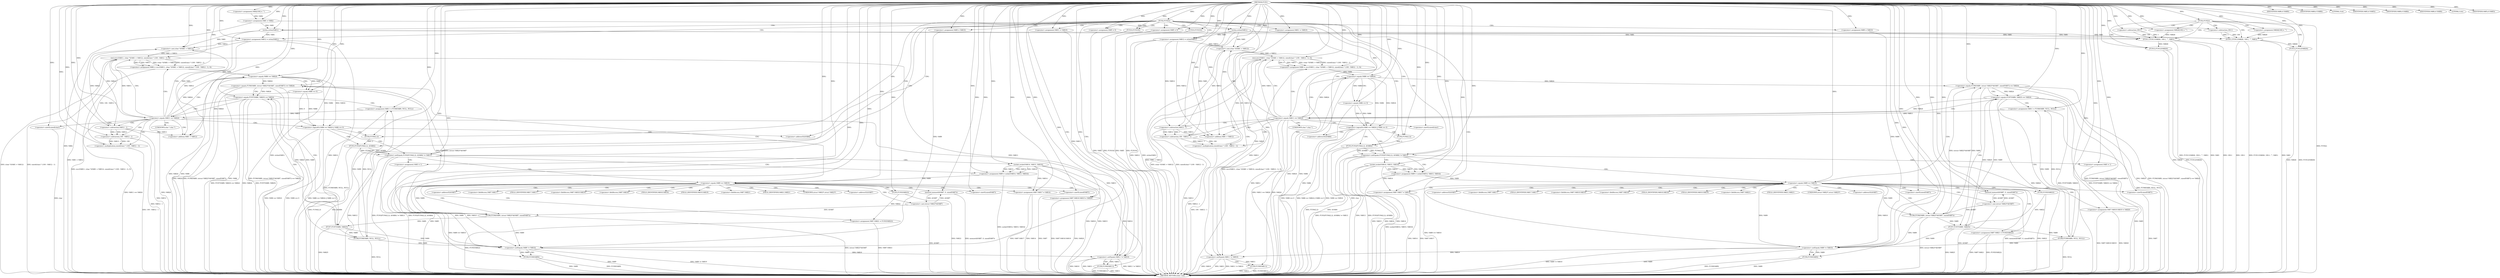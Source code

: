 digraph FUN1 {  
"1000100" [label = "(METHOD,FUN1)" ]
"1000468" [label = "(METHOD_RETURN,static void)" ]
"1000104" [label = "(<operator>.assignment,VAR2[100] = \"\")" ]
"1000107" [label = "(<operator>.assignment,VAR1 = VAR2)" ]
"1000111" [label = "(FUN2,FUN2())" ]
"1000116" [label = "(<operator>.assignment,VAR5 = 0)" ]
"1000123" [label = "(<operator>.assignment,VAR9 = VAR10)" ]
"1000127" [label = "(<operator>.assignment,VAR11 = VAR10)" ]
"1000131" [label = "(<operator>.assignment,VAR12 = strlen(VAR1))" ]
"1000133" [label = "(strlen,strlen(VAR1))" ]
"1000138" [label = "(<operator>.notEquals,FUN3(FUN4(2,2), &VAR4) != VAR13)" ]
"1000139" [label = "(FUN3,FUN3(FUN4(2,2), &VAR4))" ]
"1000140" [label = "(FUN4,FUN4(2,2))" ]
"1000148" [label = "(<operator>.assignment,VAR5 = 1)" ]
"1000151" [label = "(<operator>.assignment,VAR9 = socket(VAR14, VAR15, VAR16))" ]
"1000153" [label = "(socket,socket(VAR14, VAR15, VAR16))" ]
"1000158" [label = "(<operator>.equals,VAR9 == VAR10)" ]
"1000163" [label = "(memset,memset(&VAR7, 0, sizeof(VAR7)))" ]
"1000167" [label = "(<operator>.sizeOf,sizeof(VAR7))" ]
"1000169" [label = "(<operator>.assignment,VAR7.VAR17 = VAR14)" ]
"1000174" [label = "(<operator>.assignment,VAR7.VAR18.VAR19 = VAR20)" ]
"1000181" [label = "(<operator>.assignment,VAR7.VAR21 = FUN5(VAR22))" ]
"1000185" [label = "(FUN5,FUN5(VAR22))" ]
"1000188" [label = "(<operator>.equals,FUN6(VAR9, (struct VAR23*)&VAR7, sizeof(VAR7)) == VAR24)" ]
"1000189" [label = "(FUN6,FUN6(VAR9, (struct VAR23*)&VAR7, sizeof(VAR7)))" ]
"1000191" [label = "(<operator>.cast,(struct VAR23*)&VAR7)" ]
"1000195" [label = "(<operator>.sizeOf,sizeof(VAR7))" ]
"1000201" [label = "(<operator>.equals,FUN7(VAR9, VAR25) == VAR24)" ]
"1000202" [label = "(FUN7,FUN7(VAR9, VAR25))" ]
"1000208" [label = "(<operator>.assignment,VAR11 = FUN8(VAR9, NULL, NULL))" ]
"1000210" [label = "(FUN8,FUN8(VAR9, NULL, NULL))" ]
"1000215" [label = "(<operator>.equals,VAR11 == VAR24)" ]
"1000220" [label = "(<operator>.assignment,VAR6 = recv(VAR11, (char *)(VAR1 + VAR12), sizeof(char) * (100 - VAR12 - 1), 0))" ]
"1000222" [label = "(recv,recv(VAR11, (char *)(VAR1 + VAR12), sizeof(char) * (100 - VAR12 - 1), 0))" ]
"1000224" [label = "(<operator>.cast,(char *)(VAR1 + VAR12))" ]
"1000226" [label = "(<operator>.addition,VAR1 + VAR12)" ]
"1000229" [label = "(<operator>.multiplication,sizeof(char) * (100 - VAR12 - 1))" ]
"1000230" [label = "(<operator>.sizeOf,sizeof(char))" ]
"1000232" [label = "(<operator>.subtraction,100 - VAR12 - 1)" ]
"1000234" [label = "(<operator>.subtraction,VAR12 - 1)" ]
"1000239" [label = "(<operator>.logicalOr,VAR6 == VAR24 || VAR6 == 0)" ]
"1000240" [label = "(<operator>.equals,VAR6 == VAR24)" ]
"1000243" [label = "(<operator>.equals,VAR6 == 0)" ]
"1000249" [label = "(IDENTIFIER,VAR8,if (VAR8))" ]
"1000252" [label = "(IDENTIFIER,VAR8,if (VAR8))" ]
"1000254" [label = "(LITERAL,0,do)" ]
"1000256" [label = "(<operator>.notEquals,VAR9 != VAR10)" ]
"1000260" [label = "(FUN9,FUN9(VAR9))" ]
"1000263" [label = "(<operator>.notEquals,VAR11 != VAR10)" ]
"1000267" [label = "(FUN9,FUN9(VAR11))" ]
"1000270" [label = "(IDENTIFIER,VAR5,if (VAR5))" ]
"1000272" [label = "(FUN10,FUN10())" ]
"1000278" [label = "(<operator>.assignment,VAR5 = 0)" ]
"1000285" [label = "(<operator>.assignment,VAR9 = VAR10)" ]
"1000289" [label = "(<operator>.assignment,VAR11 = VAR10)" ]
"1000293" [label = "(<operator>.assignment,VAR12 = strlen(VAR1))" ]
"1000295" [label = "(strlen,strlen(VAR1))" ]
"1000300" [label = "(<operator>.notEquals,FUN3(FUN4(2,2), &VAR4) != VAR13)" ]
"1000301" [label = "(FUN3,FUN3(FUN4(2,2), &VAR4))" ]
"1000302" [label = "(FUN4,FUN4(2,2))" ]
"1000310" [label = "(<operator>.assignment,VAR5 = 1)" ]
"1000313" [label = "(<operator>.assignment,VAR9 = socket(VAR14, VAR15, VAR16))" ]
"1000315" [label = "(socket,socket(VAR14, VAR15, VAR16))" ]
"1000320" [label = "(<operator>.equals,VAR9 == VAR10)" ]
"1000325" [label = "(memset,memset(&VAR7, 0, sizeof(VAR7)))" ]
"1000329" [label = "(<operator>.sizeOf,sizeof(VAR7))" ]
"1000331" [label = "(<operator>.assignment,VAR7.VAR17 = VAR14)" ]
"1000336" [label = "(<operator>.assignment,VAR7.VAR18.VAR19 = VAR20)" ]
"1000343" [label = "(<operator>.assignment,VAR7.VAR21 = FUN5(VAR22))" ]
"1000347" [label = "(FUN5,FUN5(VAR22))" ]
"1000350" [label = "(<operator>.equals,FUN6(VAR9, (struct VAR23*)&VAR7, sizeof(VAR7)) == VAR24)" ]
"1000351" [label = "(FUN6,FUN6(VAR9, (struct VAR23*)&VAR7, sizeof(VAR7)))" ]
"1000353" [label = "(<operator>.cast,(struct VAR23*)&VAR7)" ]
"1000357" [label = "(<operator>.sizeOf,sizeof(VAR7))" ]
"1000363" [label = "(<operator>.equals,FUN7(VAR9, VAR25) == VAR24)" ]
"1000364" [label = "(FUN7,FUN7(VAR9, VAR25))" ]
"1000370" [label = "(<operator>.assignment,VAR11 = FUN8(VAR9, NULL, NULL))" ]
"1000372" [label = "(FUN8,FUN8(VAR9, NULL, NULL))" ]
"1000377" [label = "(<operator>.equals,VAR11 == VAR24)" ]
"1000382" [label = "(<operator>.assignment,VAR6 = recv(VAR11, (char *)(VAR1 + VAR12), sizeof(char) * (100 - VAR12 - 1), 0))" ]
"1000384" [label = "(recv,recv(VAR11, (char *)(VAR1 + VAR12), sizeof(char) * (100 - VAR12 - 1), 0))" ]
"1000386" [label = "(<operator>.cast,(char *)(VAR1 + VAR12))" ]
"1000388" [label = "(<operator>.addition,VAR1 + VAR12)" ]
"1000391" [label = "(<operator>.multiplication,sizeof(char) * (100 - VAR12 - 1))" ]
"1000392" [label = "(<operator>.sizeOf,sizeof(char))" ]
"1000394" [label = "(<operator>.subtraction,100 - VAR12 - 1)" ]
"1000396" [label = "(<operator>.subtraction,VAR12 - 1)" ]
"1000401" [label = "(<operator>.logicalOr,VAR6 == VAR24 || VAR6 == 0)" ]
"1000402" [label = "(<operator>.equals,VAR6 == VAR24)" ]
"1000405" [label = "(<operator>.equals,VAR6 == 0)" ]
"1000411" [label = "(IDENTIFIER,VAR8,if (VAR8))" ]
"1000414" [label = "(IDENTIFIER,VAR8,if (VAR8))" ]
"1000416" [label = "(LITERAL,0,do)" ]
"1000418" [label = "(<operator>.notEquals,VAR9 != VAR10)" ]
"1000422" [label = "(FUN9,FUN9(VAR9))" ]
"1000425" [label = "(<operator>.notEquals,VAR11 != VAR10)" ]
"1000429" [label = "(FUN9,FUN9(VAR11))" ]
"1000432" [label = "(IDENTIFIER,VAR5,if (VAR5))" ]
"1000434" [label = "(FUN10,FUN10())" ]
"1000436" [label = "(FUN2,FUN2())" ]
"1000440" [label = "(<operator>.assignment,VAR26[100] = \"\")" ]
"1000443" [label = "(FUN11,FUN11(VAR26, 100-1, \"\", VAR1))" ]
"1000445" [label = "(<operator>.subtraction,100-1)" ]
"1000450" [label = "(FUN12,FUN12(VAR26))" ]
"1000456" [label = "(<operator>.assignment,VAR26[100] = \"\")" ]
"1000459" [label = "(FUN11,FUN11(VAR26, 100-1, \"\", VAR1))" ]
"1000461" [label = "(<operator>.subtraction,100-1)" ]
"1000466" [label = "(FUN12,FUN12(VAR26))" ]
"1000143" [label = "(<operator>.addressOf,&VAR4)" ]
"1000164" [label = "(<operator>.addressOf,&VAR7)" ]
"1000170" [label = "(<operator>.fieldAccess,VAR7.VAR17)" ]
"1000172" [label = "(FIELD_IDENTIFIER,VAR17,VAR17)" ]
"1000175" [label = "(<operator>.fieldAccess,VAR7.VAR18.VAR19)" ]
"1000176" [label = "(<operator>.fieldAccess,VAR7.VAR18)" ]
"1000178" [label = "(FIELD_IDENTIFIER,VAR18,VAR18)" ]
"1000179" [label = "(FIELD_IDENTIFIER,VAR19,VAR19)" ]
"1000182" [label = "(<operator>.fieldAccess,VAR7.VAR21)" ]
"1000184" [label = "(FIELD_IDENTIFIER,VAR21,VAR21)" ]
"1000192" [label = "(UNKNOWN,struct VAR23*,struct VAR23*)" ]
"1000193" [label = "(<operator>.addressOf,&VAR7)" ]
"1000225" [label = "(UNKNOWN,char *,char *)" ]
"1000305" [label = "(<operator>.addressOf,&VAR4)" ]
"1000326" [label = "(<operator>.addressOf,&VAR7)" ]
"1000332" [label = "(<operator>.fieldAccess,VAR7.VAR17)" ]
"1000334" [label = "(FIELD_IDENTIFIER,VAR17,VAR17)" ]
"1000337" [label = "(<operator>.fieldAccess,VAR7.VAR18.VAR19)" ]
"1000338" [label = "(<operator>.fieldAccess,VAR7.VAR18)" ]
"1000340" [label = "(FIELD_IDENTIFIER,VAR18,VAR18)" ]
"1000341" [label = "(FIELD_IDENTIFIER,VAR19,VAR19)" ]
"1000344" [label = "(<operator>.fieldAccess,VAR7.VAR21)" ]
"1000346" [label = "(FIELD_IDENTIFIER,VAR21,VAR21)" ]
"1000354" [label = "(UNKNOWN,struct VAR23*,struct VAR23*)" ]
"1000355" [label = "(<operator>.addressOf,&VAR7)" ]
"1000387" [label = "(UNKNOWN,char *,char *)" ]
  "1000181" -> "1000468"  [ label = "DDG: VAR7.VAR21"] 
  "1000394" -> "1000468"  [ label = "DDG: VAR12 - 1"] 
  "1000188" -> "1000468"  [ label = "DDG: FUN6(VAR9, (struct VAR23*)&VAR7, sizeof(VAR7)) == VAR24"] 
  "1000116" -> "1000468"  [ label = "DDG: VAR5"] 
  "1000260" -> "1000468"  [ label = "DDG: FUN9(VAR9)"] 
  "1000185" -> "1000468"  [ label = "DDG: VAR22"] 
  "1000459" -> "1000468"  [ label = "DDG: 100-1"] 
  "1000396" -> "1000468"  [ label = "DDG: VAR12"] 
  "1000391" -> "1000468"  [ label = "DDG: 100 - VAR12 - 1"] 
  "1000377" -> "1000468"  [ label = "DDG: VAR11 == VAR24"] 
  "1000343" -> "1000468"  [ label = "DDG: VAR7.VAR21"] 
  "1000372" -> "1000468"  [ label = "DDG: NULL"] 
  "1000201" -> "1000468"  [ label = "DDG: FUN7(VAR9, VAR25) == VAR24"] 
  "1000436" -> "1000468"  [ label = "DDG: FUN2()"] 
  "1000401" -> "1000468"  [ label = "DDG: VAR6 == 0"] 
  "1000459" -> "1000468"  [ label = "DDG: FUN11(VAR26, 100-1, \"\", VAR1)"] 
  "1000313" -> "1000468"  [ label = "DDG: socket(VAR14, VAR15, VAR16)"] 
  "1000425" -> "1000468"  [ label = "DDG: VAR10"] 
  "1000350" -> "1000468"  [ label = "DDG: FUN6(VAR9, (struct VAR23*)&VAR7, sizeof(VAR7))"] 
  "1000181" -> "1000468"  [ label = "DDG: FUN5(VAR22)"] 
  "1000208" -> "1000468"  [ label = "DDG: FUN8(VAR9, NULL, NULL)"] 
  "1000443" -> "1000468"  [ label = "DDG: FUN11(VAR26, 100-1, \"\", VAR1)"] 
  "1000293" -> "1000468"  [ label = "DDG: VAR12"] 
  "1000239" -> "1000468"  [ label = "DDG: VAR6 == VAR24 || VAR6 == 0"] 
  "1000459" -> "1000468"  [ label = "DDG: VAR1"] 
  "1000234" -> "1000468"  [ label = "DDG: VAR12"] 
  "1000382" -> "1000468"  [ label = "DDG: recv(VAR11, (char *)(VAR1 + VAR12), sizeof(char) * (100 - VAR12 - 1), 0)"] 
  "1000315" -> "1000468"  [ label = "DDG: VAR16"] 
  "1000363" -> "1000468"  [ label = "DDG: FUN7(VAR9, VAR25)"] 
  "1000315" -> "1000468"  [ label = "DDG: VAR14"] 
  "1000224" -> "1000468"  [ label = "DDG: VAR1 + VAR12"] 
  "1000401" -> "1000468"  [ label = "DDG: VAR6 == VAR24 || VAR6 == 0"] 
  "1000402" -> "1000468"  [ label = "DDG: VAR24"] 
  "1000239" -> "1000468"  [ label = "DDG: VAR6 == VAR24"] 
  "1000215" -> "1000468"  [ label = "DDG: VAR24"] 
  "1000310" -> "1000468"  [ label = "DDG: VAR5"] 
  "1000188" -> "1000468"  [ label = "DDG: FUN6(VAR9, (struct VAR23*)&VAR7, sizeof(VAR7))"] 
  "1000401" -> "1000468"  [ label = "DDG: VAR6 == VAR24"] 
  "1000301" -> "1000468"  [ label = "DDG: &VAR4"] 
  "1000300" -> "1000468"  [ label = "DDG: VAR13"] 
  "1000131" -> "1000468"  [ label = "DDG: VAR12"] 
  "1000466" -> "1000468"  [ label = "DDG: VAR26"] 
  "1000138" -> "1000468"  [ label = "DDG: FUN3(FUN4(2,2), &VAR4)"] 
  "1000139" -> "1000468"  [ label = "DDG: FUN4(2,2)"] 
  "1000351" -> "1000468"  [ label = "DDG: (struct VAR23*)&VAR7"] 
  "1000263" -> "1000468"  [ label = "DDG: VAR10"] 
  "1000434" -> "1000468"  [ label = "DDG: FUN10()"] 
  "1000222" -> "1000468"  [ label = "DDG: sizeof(char) * (100 - VAR12 - 1)"] 
  "1000153" -> "1000468"  [ label = "DDG: VAR15"] 
  "1000158" -> "1000468"  [ label = "DDG: VAR9 == VAR10"] 
  "1000347" -> "1000468"  [ label = "DDG: VAR22"] 
  "1000392" -> "1000468"  [ label = "DDG: char"] 
  "1000267" -> "1000468"  [ label = "DDG: FUN9(VAR11)"] 
  "1000425" -> "1000468"  [ label = "DDG: VAR11"] 
  "1000331" -> "1000468"  [ label = "DDG: VAR7.VAR17"] 
  "1000267" -> "1000468"  [ label = "DDG: VAR11"] 
  "1000386" -> "1000468"  [ label = "DDG: VAR1 + VAR12"] 
  "1000300" -> "1000468"  [ label = "DDG: FUN3(FUN4(2,2), &VAR4)"] 
  "1000402" -> "1000468"  [ label = "DDG: VAR6"] 
  "1000422" -> "1000468"  [ label = "DDG: VAR9"] 
  "1000450" -> "1000468"  [ label = "DDG: FUN12(VAR26)"] 
  "1000189" -> "1000468"  [ label = "DDG: (struct VAR23*)&VAR7"] 
  "1000263" -> "1000468"  [ label = "DDG: VAR11"] 
  "1000343" -> "1000468"  [ label = "DDG: FUN5(VAR22)"] 
  "1000263" -> "1000468"  [ label = "DDG: VAR11 != VAR10"] 
  "1000377" -> "1000468"  [ label = "DDG: VAR24"] 
  "1000422" -> "1000468"  [ label = "DDG: FUN9(VAR9)"] 
  "1000174" -> "1000468"  [ label = "DDG: VAR20"] 
  "1000220" -> "1000468"  [ label = "DDG: recv(VAR11, (char *)(VAR1 + VAR12), sizeof(char) * (100 - VAR12 - 1), 0)"] 
  "1000443" -> "1000468"  [ label = "DDG: VAR1"] 
  "1000425" -> "1000468"  [ label = "DDG: VAR11 != VAR10"] 
  "1000148" -> "1000468"  [ label = "DDG: VAR5"] 
  "1000443" -> "1000468"  [ label = "DDG: 100-1"] 
  "1000357" -> "1000468"  [ label = "DDG: VAR7"] 
  "1000151" -> "1000468"  [ label = "DDG: socket(VAR14, VAR15, VAR16)"] 
  "1000363" -> "1000468"  [ label = "DDG: VAR24"] 
  "1000230" -> "1000468"  [ label = "DDG: char"] 
  "1000301" -> "1000468"  [ label = "DDG: FUN4(2,2)"] 
  "1000336" -> "1000468"  [ label = "DDG: VAR20"] 
  "1000364" -> "1000468"  [ label = "DDG: VAR25"] 
  "1000418" -> "1000468"  [ label = "DDG: VAR9 != VAR10"] 
  "1000300" -> "1000468"  [ label = "DDG: FUN3(FUN4(2,2), &VAR4) != VAR13"] 
  "1000131" -> "1000468"  [ label = "DDG: strlen(VAR1)"] 
  "1000350" -> "1000468"  [ label = "DDG: FUN6(VAR9, (struct VAR23*)&VAR7, sizeof(VAR7)) == VAR24"] 
  "1000210" -> "1000468"  [ label = "DDG: NULL"] 
  "1000153" -> "1000468"  [ label = "DDG: VAR14"] 
  "1000293" -> "1000468"  [ label = "DDG: strlen(VAR1)"] 
  "1000188" -> "1000468"  [ label = "DDG: VAR24"] 
  "1000229" -> "1000468"  [ label = "DDG: 100 - VAR12 - 1"] 
  "1000191" -> "1000468"  [ label = "DDG: &VAR7"] 
  "1000325" -> "1000468"  [ label = "DDG: memset(&VAR7, 0, sizeof(VAR7))"] 
  "1000169" -> "1000468"  [ label = "DDG: VAR14"] 
  "1000232" -> "1000468"  [ label = "DDG: VAR12 - 1"] 
  "1000240" -> "1000468"  [ label = "DDG: VAR24"] 
  "1000138" -> "1000468"  [ label = "DDG: VAR13"] 
  "1000405" -> "1000468"  [ label = "DDG: VAR6"] 
  "1000139" -> "1000468"  [ label = "DDG: &VAR4"] 
  "1000215" -> "1000468"  [ label = "DDG: VAR11 == VAR24"] 
  "1000243" -> "1000468"  [ label = "DDG: VAR6"] 
  "1000169" -> "1000468"  [ label = "DDG: VAR7.VAR17"] 
  "1000384" -> "1000468"  [ label = "DDG: sizeof(char) * (100 - VAR12 - 1)"] 
  "1000450" -> "1000468"  [ label = "DDG: VAR26"] 
  "1000256" -> "1000468"  [ label = "DDG: VAR9"] 
  "1000260" -> "1000468"  [ label = "DDG: VAR9"] 
  "1000153" -> "1000468"  [ label = "DDG: VAR16"] 
  "1000384" -> "1000468"  [ label = "DDG: (char *)(VAR1 + VAR12)"] 
  "1000272" -> "1000468"  [ label = "DDG: FUN10()"] 
  "1000138" -> "1000468"  [ label = "DDG: FUN3(FUN4(2,2), &VAR4) != VAR13"] 
  "1000201" -> "1000468"  [ label = "DDG: VAR24"] 
  "1000320" -> "1000468"  [ label = "DDG: VAR9 == VAR10"] 
  "1000370" -> "1000468"  [ label = "DDG: FUN8(VAR9, NULL, NULL)"] 
  "1000418" -> "1000468"  [ label = "DDG: VAR9"] 
  "1000429" -> "1000468"  [ label = "DDG: VAR11"] 
  "1000256" -> "1000468"  [ label = "DDG: VAR9 != VAR10"] 
  "1000163" -> "1000468"  [ label = "DDG: memset(&VAR7, 0, sizeof(VAR7))"] 
  "1000195" -> "1000468"  [ label = "DDG: VAR7"] 
  "1000240" -> "1000468"  [ label = "DDG: VAR6"] 
  "1000336" -> "1000468"  [ label = "DDG: VAR7.VAR18.VAR19"] 
  "1000353" -> "1000468"  [ label = "DDG: &VAR7"] 
  "1000429" -> "1000468"  [ label = "DDG: FUN9(VAR11)"] 
  "1000331" -> "1000468"  [ label = "DDG: VAR14"] 
  "1000278" -> "1000468"  [ label = "DDG: VAR5"] 
  "1000239" -> "1000468"  [ label = "DDG: VAR6 == 0"] 
  "1000174" -> "1000468"  [ label = "DDG: VAR7.VAR18.VAR19"] 
  "1000107" -> "1000468"  [ label = "DDG: VAR2"] 
  "1000363" -> "1000468"  [ label = "DDG: FUN7(VAR9, VAR25) == VAR24"] 
  "1000222" -> "1000468"  [ label = "DDG: (char *)(VAR1 + VAR12)"] 
  "1000350" -> "1000468"  [ label = "DDG: VAR24"] 
  "1000202" -> "1000468"  [ label = "DDG: VAR25"] 
  "1000466" -> "1000468"  [ label = "DDG: FUN12(VAR26)"] 
  "1000315" -> "1000468"  [ label = "DDG: VAR15"] 
  "1000201" -> "1000468"  [ label = "DDG: FUN7(VAR9, VAR25)"] 
  "1000100" -> "1000104"  [ label = "DDG: "] 
  "1000104" -> "1000107"  [ label = "DDG: VAR2"] 
  "1000100" -> "1000107"  [ label = "DDG: "] 
  "1000100" -> "1000111"  [ label = "DDG: "] 
  "1000100" -> "1000116"  [ label = "DDG: "] 
  "1000100" -> "1000123"  [ label = "DDG: "] 
  "1000100" -> "1000127"  [ label = "DDG: "] 
  "1000133" -> "1000131"  [ label = "DDG: VAR1"] 
  "1000100" -> "1000131"  [ label = "DDG: "] 
  "1000107" -> "1000133"  [ label = "DDG: VAR1"] 
  "1000100" -> "1000133"  [ label = "DDG: "] 
  "1000139" -> "1000138"  [ label = "DDG: FUN4(2,2)"] 
  "1000139" -> "1000138"  [ label = "DDG: &VAR4"] 
  "1000140" -> "1000139"  [ label = "DDG: 2"] 
  "1000100" -> "1000140"  [ label = "DDG: "] 
  "1000100" -> "1000138"  [ label = "DDG: "] 
  "1000100" -> "1000148"  [ label = "DDG: "] 
  "1000153" -> "1000151"  [ label = "DDG: VAR14"] 
  "1000153" -> "1000151"  [ label = "DDG: VAR15"] 
  "1000153" -> "1000151"  [ label = "DDG: VAR16"] 
  "1000100" -> "1000151"  [ label = "DDG: "] 
  "1000100" -> "1000153"  [ label = "DDG: "] 
  "1000151" -> "1000158"  [ label = "DDG: VAR9"] 
  "1000100" -> "1000158"  [ label = "DDG: "] 
  "1000191" -> "1000163"  [ label = "DDG: &VAR7"] 
  "1000100" -> "1000163"  [ label = "DDG: "] 
  "1000100" -> "1000167"  [ label = "DDG: "] 
  "1000153" -> "1000169"  [ label = "DDG: VAR14"] 
  "1000100" -> "1000169"  [ label = "DDG: "] 
  "1000100" -> "1000174"  [ label = "DDG: "] 
  "1000185" -> "1000181"  [ label = "DDG: VAR22"] 
  "1000100" -> "1000185"  [ label = "DDG: "] 
  "1000189" -> "1000188"  [ label = "DDG: VAR9"] 
  "1000189" -> "1000188"  [ label = "DDG: (struct VAR23*)&VAR7"] 
  "1000158" -> "1000189"  [ label = "DDG: VAR9"] 
  "1000100" -> "1000189"  [ label = "DDG: "] 
  "1000191" -> "1000189"  [ label = "DDG: &VAR7"] 
  "1000163" -> "1000191"  [ label = "DDG: &VAR7"] 
  "1000100" -> "1000195"  [ label = "DDG: "] 
  "1000240" -> "1000188"  [ label = "DDG: VAR24"] 
  "1000100" -> "1000188"  [ label = "DDG: "] 
  "1000202" -> "1000201"  [ label = "DDG: VAR9"] 
  "1000202" -> "1000201"  [ label = "DDG: VAR25"] 
  "1000189" -> "1000202"  [ label = "DDG: VAR9"] 
  "1000100" -> "1000202"  [ label = "DDG: "] 
  "1000188" -> "1000201"  [ label = "DDG: VAR24"] 
  "1000100" -> "1000201"  [ label = "DDG: "] 
  "1000210" -> "1000208"  [ label = "DDG: VAR9"] 
  "1000210" -> "1000208"  [ label = "DDG: NULL"] 
  "1000100" -> "1000208"  [ label = "DDG: "] 
  "1000202" -> "1000210"  [ label = "DDG: VAR9"] 
  "1000100" -> "1000210"  [ label = "DDG: "] 
  "1000208" -> "1000215"  [ label = "DDG: VAR11"] 
  "1000100" -> "1000215"  [ label = "DDG: "] 
  "1000201" -> "1000215"  [ label = "DDG: VAR24"] 
  "1000222" -> "1000220"  [ label = "DDG: VAR11"] 
  "1000222" -> "1000220"  [ label = "DDG: (char *)(VAR1 + VAR12)"] 
  "1000222" -> "1000220"  [ label = "DDG: sizeof(char) * (100 - VAR12 - 1)"] 
  "1000222" -> "1000220"  [ label = "DDG: 0"] 
  "1000100" -> "1000220"  [ label = "DDG: "] 
  "1000215" -> "1000222"  [ label = "DDG: VAR11"] 
  "1000100" -> "1000222"  [ label = "DDG: "] 
  "1000224" -> "1000222"  [ label = "DDG: VAR1 + VAR12"] 
  "1000133" -> "1000224"  [ label = "DDG: VAR1"] 
  "1000100" -> "1000224"  [ label = "DDG: "] 
  "1000234" -> "1000224"  [ label = "DDG: VAR12"] 
  "1000131" -> "1000224"  [ label = "DDG: VAR12"] 
  "1000133" -> "1000226"  [ label = "DDG: VAR1"] 
  "1000100" -> "1000226"  [ label = "DDG: "] 
  "1000234" -> "1000226"  [ label = "DDG: VAR12"] 
  "1000131" -> "1000226"  [ label = "DDG: VAR12"] 
  "1000229" -> "1000222"  [ label = "DDG: 100 - VAR12 - 1"] 
  "1000100" -> "1000229"  [ label = "DDG: "] 
  "1000100" -> "1000230"  [ label = "DDG: "] 
  "1000232" -> "1000229"  [ label = "DDG: 100"] 
  "1000232" -> "1000229"  [ label = "DDG: VAR12 - 1"] 
  "1000100" -> "1000232"  [ label = "DDG: "] 
  "1000234" -> "1000232"  [ label = "DDG: VAR12"] 
  "1000234" -> "1000232"  [ label = "DDG: 1"] 
  "1000100" -> "1000234"  [ label = "DDG: "] 
  "1000131" -> "1000234"  [ label = "DDG: VAR12"] 
  "1000240" -> "1000239"  [ label = "DDG: VAR6"] 
  "1000240" -> "1000239"  [ label = "DDG: VAR24"] 
  "1000220" -> "1000240"  [ label = "DDG: VAR6"] 
  "1000100" -> "1000240"  [ label = "DDG: "] 
  "1000215" -> "1000240"  [ label = "DDG: VAR24"] 
  "1000243" -> "1000239"  [ label = "DDG: VAR6"] 
  "1000243" -> "1000239"  [ label = "DDG: 0"] 
  "1000240" -> "1000243"  [ label = "DDG: VAR6"] 
  "1000100" -> "1000243"  [ label = "DDG: "] 
  "1000100" -> "1000249"  [ label = "DDG: "] 
  "1000100" -> "1000252"  [ label = "DDG: "] 
  "1000100" -> "1000254"  [ label = "DDG: "] 
  "1000158" -> "1000256"  [ label = "DDG: VAR9"] 
  "1000189" -> "1000256"  [ label = "DDG: VAR9"] 
  "1000202" -> "1000256"  [ label = "DDG: VAR9"] 
  "1000210" -> "1000256"  [ label = "DDG: VAR9"] 
  "1000123" -> "1000256"  [ label = "DDG: VAR9"] 
  "1000100" -> "1000256"  [ label = "DDG: "] 
  "1000158" -> "1000256"  [ label = "DDG: VAR10"] 
  "1000256" -> "1000260"  [ label = "DDG: VAR9"] 
  "1000100" -> "1000260"  [ label = "DDG: "] 
  "1000222" -> "1000263"  [ label = "DDG: VAR11"] 
  "1000215" -> "1000263"  [ label = "DDG: VAR11"] 
  "1000127" -> "1000263"  [ label = "DDG: VAR11"] 
  "1000100" -> "1000263"  [ label = "DDG: "] 
  "1000256" -> "1000263"  [ label = "DDG: VAR10"] 
  "1000263" -> "1000267"  [ label = "DDG: VAR11"] 
  "1000100" -> "1000267"  [ label = "DDG: "] 
  "1000100" -> "1000270"  [ label = "DDG: "] 
  "1000100" -> "1000272"  [ label = "DDG: "] 
  "1000100" -> "1000278"  [ label = "DDG: "] 
  "1000100" -> "1000285"  [ label = "DDG: "] 
  "1000100" -> "1000289"  [ label = "DDG: "] 
  "1000295" -> "1000293"  [ label = "DDG: VAR1"] 
  "1000100" -> "1000293"  [ label = "DDG: "] 
  "1000107" -> "1000295"  [ label = "DDG: VAR1"] 
  "1000100" -> "1000295"  [ label = "DDG: "] 
  "1000301" -> "1000300"  [ label = "DDG: FUN4(2,2)"] 
  "1000301" -> "1000300"  [ label = "DDG: &VAR4"] 
  "1000302" -> "1000301"  [ label = "DDG: 2"] 
  "1000100" -> "1000302"  [ label = "DDG: "] 
  "1000100" -> "1000300"  [ label = "DDG: "] 
  "1000100" -> "1000310"  [ label = "DDG: "] 
  "1000315" -> "1000313"  [ label = "DDG: VAR14"] 
  "1000315" -> "1000313"  [ label = "DDG: VAR15"] 
  "1000315" -> "1000313"  [ label = "DDG: VAR16"] 
  "1000100" -> "1000313"  [ label = "DDG: "] 
  "1000100" -> "1000315"  [ label = "DDG: "] 
  "1000313" -> "1000320"  [ label = "DDG: VAR9"] 
  "1000100" -> "1000320"  [ label = "DDG: "] 
  "1000353" -> "1000325"  [ label = "DDG: &VAR7"] 
  "1000100" -> "1000325"  [ label = "DDG: "] 
  "1000100" -> "1000329"  [ label = "DDG: "] 
  "1000315" -> "1000331"  [ label = "DDG: VAR14"] 
  "1000100" -> "1000331"  [ label = "DDG: "] 
  "1000100" -> "1000336"  [ label = "DDG: "] 
  "1000347" -> "1000343"  [ label = "DDG: VAR22"] 
  "1000100" -> "1000347"  [ label = "DDG: "] 
  "1000351" -> "1000350"  [ label = "DDG: VAR9"] 
  "1000351" -> "1000350"  [ label = "DDG: (struct VAR23*)&VAR7"] 
  "1000320" -> "1000351"  [ label = "DDG: VAR9"] 
  "1000100" -> "1000351"  [ label = "DDG: "] 
  "1000353" -> "1000351"  [ label = "DDG: &VAR7"] 
  "1000325" -> "1000353"  [ label = "DDG: &VAR7"] 
  "1000100" -> "1000357"  [ label = "DDG: "] 
  "1000402" -> "1000350"  [ label = "DDG: VAR24"] 
  "1000100" -> "1000350"  [ label = "DDG: "] 
  "1000364" -> "1000363"  [ label = "DDG: VAR9"] 
  "1000364" -> "1000363"  [ label = "DDG: VAR25"] 
  "1000351" -> "1000364"  [ label = "DDG: VAR9"] 
  "1000100" -> "1000364"  [ label = "DDG: "] 
  "1000350" -> "1000363"  [ label = "DDG: VAR24"] 
  "1000100" -> "1000363"  [ label = "DDG: "] 
  "1000372" -> "1000370"  [ label = "DDG: VAR9"] 
  "1000372" -> "1000370"  [ label = "DDG: NULL"] 
  "1000100" -> "1000370"  [ label = "DDG: "] 
  "1000364" -> "1000372"  [ label = "DDG: VAR9"] 
  "1000100" -> "1000372"  [ label = "DDG: "] 
  "1000370" -> "1000377"  [ label = "DDG: VAR11"] 
  "1000100" -> "1000377"  [ label = "DDG: "] 
  "1000363" -> "1000377"  [ label = "DDG: VAR24"] 
  "1000384" -> "1000382"  [ label = "DDG: VAR11"] 
  "1000384" -> "1000382"  [ label = "DDG: (char *)(VAR1 + VAR12)"] 
  "1000384" -> "1000382"  [ label = "DDG: sizeof(char) * (100 - VAR12 - 1)"] 
  "1000384" -> "1000382"  [ label = "DDG: 0"] 
  "1000100" -> "1000382"  [ label = "DDG: "] 
  "1000377" -> "1000384"  [ label = "DDG: VAR11"] 
  "1000100" -> "1000384"  [ label = "DDG: "] 
  "1000386" -> "1000384"  [ label = "DDG: VAR1 + VAR12"] 
  "1000295" -> "1000386"  [ label = "DDG: VAR1"] 
  "1000100" -> "1000386"  [ label = "DDG: "] 
  "1000396" -> "1000386"  [ label = "DDG: VAR12"] 
  "1000293" -> "1000386"  [ label = "DDG: VAR12"] 
  "1000295" -> "1000388"  [ label = "DDG: VAR1"] 
  "1000100" -> "1000388"  [ label = "DDG: "] 
  "1000396" -> "1000388"  [ label = "DDG: VAR12"] 
  "1000293" -> "1000388"  [ label = "DDG: VAR12"] 
  "1000391" -> "1000384"  [ label = "DDG: 100 - VAR12 - 1"] 
  "1000100" -> "1000391"  [ label = "DDG: "] 
  "1000100" -> "1000392"  [ label = "DDG: "] 
  "1000394" -> "1000391"  [ label = "DDG: 100"] 
  "1000394" -> "1000391"  [ label = "DDG: VAR12 - 1"] 
  "1000100" -> "1000394"  [ label = "DDG: "] 
  "1000396" -> "1000394"  [ label = "DDG: VAR12"] 
  "1000396" -> "1000394"  [ label = "DDG: 1"] 
  "1000100" -> "1000396"  [ label = "DDG: "] 
  "1000293" -> "1000396"  [ label = "DDG: VAR12"] 
  "1000402" -> "1000401"  [ label = "DDG: VAR6"] 
  "1000402" -> "1000401"  [ label = "DDG: VAR24"] 
  "1000382" -> "1000402"  [ label = "DDG: VAR6"] 
  "1000100" -> "1000402"  [ label = "DDG: "] 
  "1000377" -> "1000402"  [ label = "DDG: VAR24"] 
  "1000405" -> "1000401"  [ label = "DDG: VAR6"] 
  "1000405" -> "1000401"  [ label = "DDG: 0"] 
  "1000402" -> "1000405"  [ label = "DDG: VAR6"] 
  "1000100" -> "1000405"  [ label = "DDG: "] 
  "1000100" -> "1000411"  [ label = "DDG: "] 
  "1000100" -> "1000414"  [ label = "DDG: "] 
  "1000100" -> "1000416"  [ label = "DDG: "] 
  "1000364" -> "1000418"  [ label = "DDG: VAR9"] 
  "1000285" -> "1000418"  [ label = "DDG: VAR9"] 
  "1000372" -> "1000418"  [ label = "DDG: VAR9"] 
  "1000351" -> "1000418"  [ label = "DDG: VAR9"] 
  "1000320" -> "1000418"  [ label = "DDG: VAR9"] 
  "1000100" -> "1000418"  [ label = "DDG: "] 
  "1000320" -> "1000418"  [ label = "DDG: VAR10"] 
  "1000418" -> "1000422"  [ label = "DDG: VAR9"] 
  "1000100" -> "1000422"  [ label = "DDG: "] 
  "1000289" -> "1000425"  [ label = "DDG: VAR11"] 
  "1000377" -> "1000425"  [ label = "DDG: VAR11"] 
  "1000384" -> "1000425"  [ label = "DDG: VAR11"] 
  "1000100" -> "1000425"  [ label = "DDG: "] 
  "1000418" -> "1000425"  [ label = "DDG: VAR10"] 
  "1000425" -> "1000429"  [ label = "DDG: VAR11"] 
  "1000100" -> "1000429"  [ label = "DDG: "] 
  "1000100" -> "1000432"  [ label = "DDG: "] 
  "1000100" -> "1000434"  [ label = "DDG: "] 
  "1000100" -> "1000436"  [ label = "DDG: "] 
  "1000100" -> "1000440"  [ label = "DDG: "] 
  "1000440" -> "1000443"  [ label = "DDG: VAR26"] 
  "1000100" -> "1000443"  [ label = "DDG: "] 
  "1000445" -> "1000443"  [ label = "DDG: 100"] 
  "1000445" -> "1000443"  [ label = "DDG: 1"] 
  "1000100" -> "1000445"  [ label = "DDG: "] 
  "1000295" -> "1000443"  [ label = "DDG: VAR1"] 
  "1000133" -> "1000443"  [ label = "DDG: VAR1"] 
  "1000443" -> "1000450"  [ label = "DDG: VAR26"] 
  "1000100" -> "1000450"  [ label = "DDG: "] 
  "1000100" -> "1000456"  [ label = "DDG: "] 
  "1000456" -> "1000459"  [ label = "DDG: VAR26"] 
  "1000100" -> "1000459"  [ label = "DDG: "] 
  "1000461" -> "1000459"  [ label = "DDG: 100"] 
  "1000461" -> "1000459"  [ label = "DDG: 1"] 
  "1000100" -> "1000461"  [ label = "DDG: "] 
  "1000295" -> "1000459"  [ label = "DDG: VAR1"] 
  "1000133" -> "1000459"  [ label = "DDG: VAR1"] 
  "1000459" -> "1000466"  [ label = "DDG: VAR26"] 
  "1000100" -> "1000466"  [ label = "DDG: "] 
  "1000111" -> "1000127"  [ label = "CDG: "] 
  "1000111" -> "1000302"  [ label = "CDG: "] 
  "1000111" -> "1000133"  [ label = "CDG: "] 
  "1000111" -> "1000300"  [ label = "CDG: "] 
  "1000111" -> "1000138"  [ label = "CDG: "] 
  "1000111" -> "1000263"  [ label = "CDG: "] 
  "1000111" -> "1000418"  [ label = "CDG: "] 
  "1000111" -> "1000131"  [ label = "CDG: "] 
  "1000111" -> "1000143"  [ label = "CDG: "] 
  "1000111" -> "1000256"  [ label = "CDG: "] 
  "1000111" -> "1000305"  [ label = "CDG: "] 
  "1000111" -> "1000285"  [ label = "CDG: "] 
  "1000111" -> "1000293"  [ label = "CDG: "] 
  "1000111" -> "1000139"  [ label = "CDG: "] 
  "1000111" -> "1000116"  [ label = "CDG: "] 
  "1000111" -> "1000289"  [ label = "CDG: "] 
  "1000111" -> "1000123"  [ label = "CDG: "] 
  "1000111" -> "1000295"  [ label = "CDG: "] 
  "1000111" -> "1000425"  [ label = "CDG: "] 
  "1000111" -> "1000278"  [ label = "CDG: "] 
  "1000111" -> "1000301"  [ label = "CDG: "] 
  "1000111" -> "1000140"  [ label = "CDG: "] 
  "1000111" -> "1000434"  [ label = "CDG: "] 
  "1000111" -> "1000272"  [ label = "CDG: "] 
  "1000138" -> "1000148"  [ label = "CDG: "] 
  "1000138" -> "1000158"  [ label = "CDG: "] 
  "1000138" -> "1000151"  [ label = "CDG: "] 
  "1000138" -> "1000153"  [ label = "CDG: "] 
  "1000158" -> "1000174"  [ label = "CDG: "] 
  "1000158" -> "1000182"  [ label = "CDG: "] 
  "1000158" -> "1000188"  [ label = "CDG: "] 
  "1000158" -> "1000167"  [ label = "CDG: "] 
  "1000158" -> "1000192"  [ label = "CDG: "] 
  "1000158" -> "1000176"  [ label = "CDG: "] 
  "1000158" -> "1000195"  [ label = "CDG: "] 
  "1000158" -> "1000189"  [ label = "CDG: "] 
  "1000158" -> "1000169"  [ label = "CDG: "] 
  "1000158" -> "1000193"  [ label = "CDG: "] 
  "1000158" -> "1000184"  [ label = "CDG: "] 
  "1000158" -> "1000181"  [ label = "CDG: "] 
  "1000158" -> "1000164"  [ label = "CDG: "] 
  "1000158" -> "1000191"  [ label = "CDG: "] 
  "1000158" -> "1000175"  [ label = "CDG: "] 
  "1000158" -> "1000179"  [ label = "CDG: "] 
  "1000158" -> "1000185"  [ label = "CDG: "] 
  "1000158" -> "1000172"  [ label = "CDG: "] 
  "1000158" -> "1000163"  [ label = "CDG: "] 
  "1000158" -> "1000178"  [ label = "CDG: "] 
  "1000158" -> "1000170"  [ label = "CDG: "] 
  "1000188" -> "1000201"  [ label = "CDG: "] 
  "1000188" -> "1000202"  [ label = "CDG: "] 
  "1000201" -> "1000208"  [ label = "CDG: "] 
  "1000201" -> "1000210"  [ label = "CDG: "] 
  "1000201" -> "1000215"  [ label = "CDG: "] 
  "1000215" -> "1000222"  [ label = "CDG: "] 
  "1000215" -> "1000220"  [ label = "CDG: "] 
  "1000215" -> "1000224"  [ label = "CDG: "] 
  "1000215" -> "1000240"  [ label = "CDG: "] 
  "1000215" -> "1000226"  [ label = "CDG: "] 
  "1000215" -> "1000230"  [ label = "CDG: "] 
  "1000215" -> "1000234"  [ label = "CDG: "] 
  "1000215" -> "1000225"  [ label = "CDG: "] 
  "1000215" -> "1000232"  [ label = "CDG: "] 
  "1000215" -> "1000239"  [ label = "CDG: "] 
  "1000215" -> "1000229"  [ label = "CDG: "] 
  "1000239" -> "1000138"  [ label = "CDG: "] 
  "1000239" -> "1000143"  [ label = "CDG: "] 
  "1000239" -> "1000139"  [ label = "CDG: "] 
  "1000239" -> "1000140"  [ label = "CDG: "] 
  "1000240" -> "1000243"  [ label = "CDG: "] 
  "1000256" -> "1000260"  [ label = "CDG: "] 
  "1000263" -> "1000267"  [ label = "CDG: "] 
  "1000300" -> "1000315"  [ label = "CDG: "] 
  "1000300" -> "1000310"  [ label = "CDG: "] 
  "1000300" -> "1000313"  [ label = "CDG: "] 
  "1000300" -> "1000320"  [ label = "CDG: "] 
  "1000320" -> "1000332"  [ label = "CDG: "] 
  "1000320" -> "1000353"  [ label = "CDG: "] 
  "1000320" -> "1000326"  [ label = "CDG: "] 
  "1000320" -> "1000357"  [ label = "CDG: "] 
  "1000320" -> "1000336"  [ label = "CDG: "] 
  "1000320" -> "1000355"  [ label = "CDG: "] 
  "1000320" -> "1000334"  [ label = "CDG: "] 
  "1000320" -> "1000350"  [ label = "CDG: "] 
  "1000320" -> "1000340"  [ label = "CDG: "] 
  "1000320" -> "1000344"  [ label = "CDG: "] 
  "1000320" -> "1000346"  [ label = "CDG: "] 
  "1000320" -> "1000331"  [ label = "CDG: "] 
  "1000320" -> "1000325"  [ label = "CDG: "] 
  "1000320" -> "1000337"  [ label = "CDG: "] 
  "1000320" -> "1000354"  [ label = "CDG: "] 
  "1000320" -> "1000338"  [ label = "CDG: "] 
  "1000320" -> "1000329"  [ label = "CDG: "] 
  "1000320" -> "1000341"  [ label = "CDG: "] 
  "1000320" -> "1000351"  [ label = "CDG: "] 
  "1000320" -> "1000347"  [ label = "CDG: "] 
  "1000320" -> "1000343"  [ label = "CDG: "] 
  "1000350" -> "1000364"  [ label = "CDG: "] 
  "1000350" -> "1000363"  [ label = "CDG: "] 
  "1000363" -> "1000370"  [ label = "CDG: "] 
  "1000363" -> "1000377"  [ label = "CDG: "] 
  "1000363" -> "1000372"  [ label = "CDG: "] 
  "1000377" -> "1000387"  [ label = "CDG: "] 
  "1000377" -> "1000396"  [ label = "CDG: "] 
  "1000377" -> "1000382"  [ label = "CDG: "] 
  "1000377" -> "1000394"  [ label = "CDG: "] 
  "1000377" -> "1000402"  [ label = "CDG: "] 
  "1000377" -> "1000391"  [ label = "CDG: "] 
  "1000377" -> "1000392"  [ label = "CDG: "] 
  "1000377" -> "1000388"  [ label = "CDG: "] 
  "1000377" -> "1000386"  [ label = "CDG: "] 
  "1000377" -> "1000401"  [ label = "CDG: "] 
  "1000377" -> "1000384"  [ label = "CDG: "] 
  "1000401" -> "1000302"  [ label = "CDG: "] 
  "1000401" -> "1000300"  [ label = "CDG: "] 
  "1000401" -> "1000305"  [ label = "CDG: "] 
  "1000401" -> "1000301"  [ label = "CDG: "] 
  "1000402" -> "1000405"  [ label = "CDG: "] 
  "1000418" -> "1000422"  [ label = "CDG: "] 
  "1000425" -> "1000429"  [ label = "CDG: "] 
  "1000436" -> "1000456"  [ label = "CDG: "] 
  "1000436" -> "1000461"  [ label = "CDG: "] 
  "1000436" -> "1000459"  [ label = "CDG: "] 
  "1000436" -> "1000450"  [ label = "CDG: "] 
  "1000436" -> "1000445"  [ label = "CDG: "] 
  "1000436" -> "1000466"  [ label = "CDG: "] 
  "1000436" -> "1000443"  [ label = "CDG: "] 
  "1000436" -> "1000440"  [ label = "CDG: "] 
}
